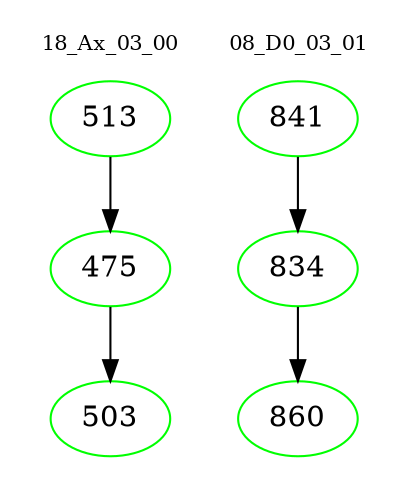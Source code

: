 digraph{
subgraph cluster_0 {
color = white
label = "18_Ax_03_00";
fontsize=10;
T0_513 [label="513", color="green"]
T0_513 -> T0_475 [color="black"]
T0_475 [label="475", color="green"]
T0_475 -> T0_503 [color="black"]
T0_503 [label="503", color="green"]
}
subgraph cluster_1 {
color = white
label = "08_D0_03_01";
fontsize=10;
T1_841 [label="841", color="green"]
T1_841 -> T1_834 [color="black"]
T1_834 [label="834", color="green"]
T1_834 -> T1_860 [color="black"]
T1_860 [label="860", color="green"]
}
}
